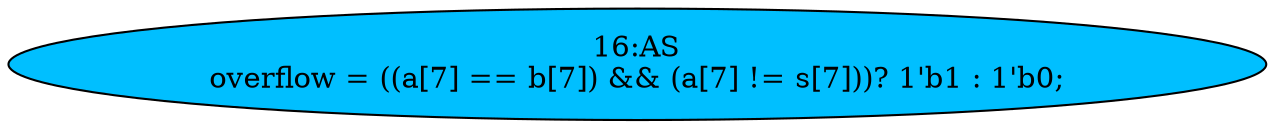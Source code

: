 strict digraph "" {
	node [label="\N"];
	"16:AS"	[ast="<pyverilog.vparser.ast.Assign object at 0x7f157f4f8390>",
		def_var="['overflow']",
		fillcolor=deepskyblue,
		label="16:AS
overflow = ((a[7] == b[7]) && (a[7] != s[7]))? 1'b1 : 1'b0;",
		statements="[]",
		style=filled,
		typ=Assign,
		use_var="['a', 'b', 'a', 's']"];
}
